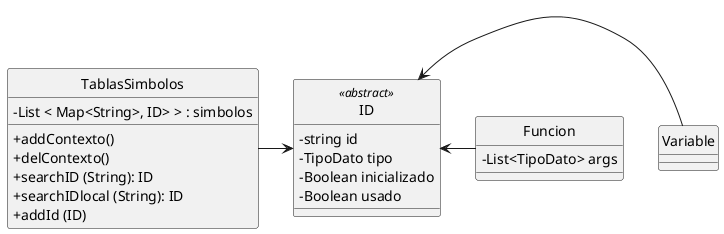 @startuml TablaSimbolos

skinparam ClassAttributeIconSize 0
hide circle

class TablasSimbolos {
    - List < Map<String>, ID> > : simbolos
    + addContexto()
    + delContexto()
    + searchID (String): ID
    + searchIDlocal (String): ID
    + addId (ID)
}

class ID <<abstract>>{
    - string id
    - TipoDato tipo
    - Boolean inicializado
    - Boolean usado
}

class Variable {}

class Funcion {
    -List<TipoDato> args
}

TablasSimbolos -> ID
ID <- Variable
ID <- Funcion

@enduml